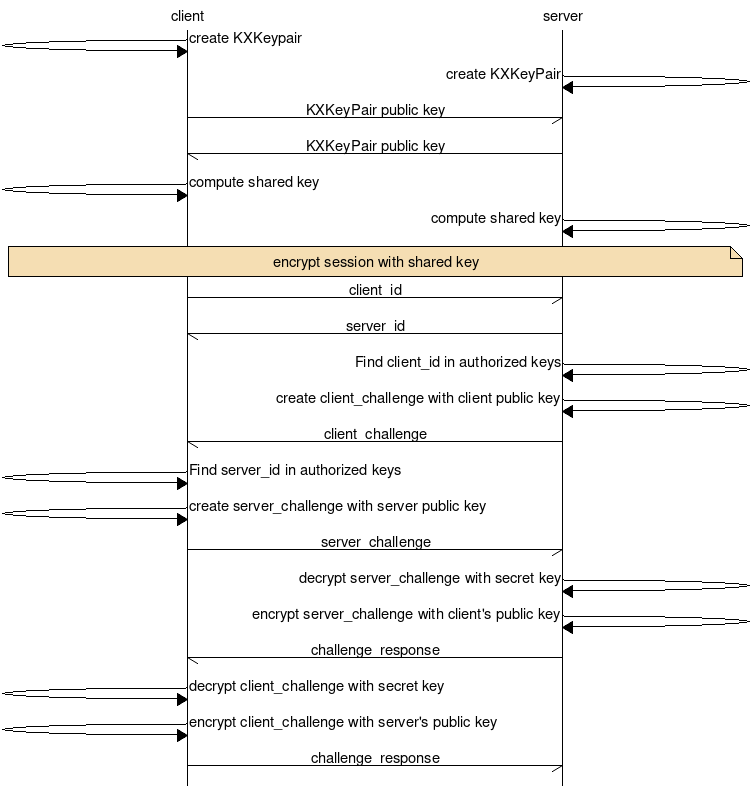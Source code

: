 msc {
    hscale = "1.25";
    client,server;
    client => client [label="create KXKeypair"];
    server => server [label="create KXKeyPair"];
    client -> server [label="KXKeyPair public key"];
    server -> client [label="KXKeyPair public key"];
    client => client [label="compute shared key"];
    server => server [label="compute shared key"];
    client note server [label="encrypt session with shared key",
                        textbgcolor="#f5deb3"];

    client -> server [label="client_id"];
    server -> client [label="server_id"];

    server => server [label="Find client_id in authorized keys"];
    server => server [label="create client_challenge with client public key"];
    server -> client [label="client_challenge"];

    client => client [label="Find server_id in authorized keys"];
    client => client [label="create server_challenge with server public key"];
    client -> server [label="server_challenge"];

    server => server [label="decrypt server_challenge with secret key"];
    server => server [label="encrypt server_challenge with client's public key"];
    server -> client [label="challenge_response"];
    
    client => client [label="decrypt client_challenge with secret key"];
    client => client [label="encrypt client_challenge with server's public key"];
    client -> server [label="challenge_response"];
}
